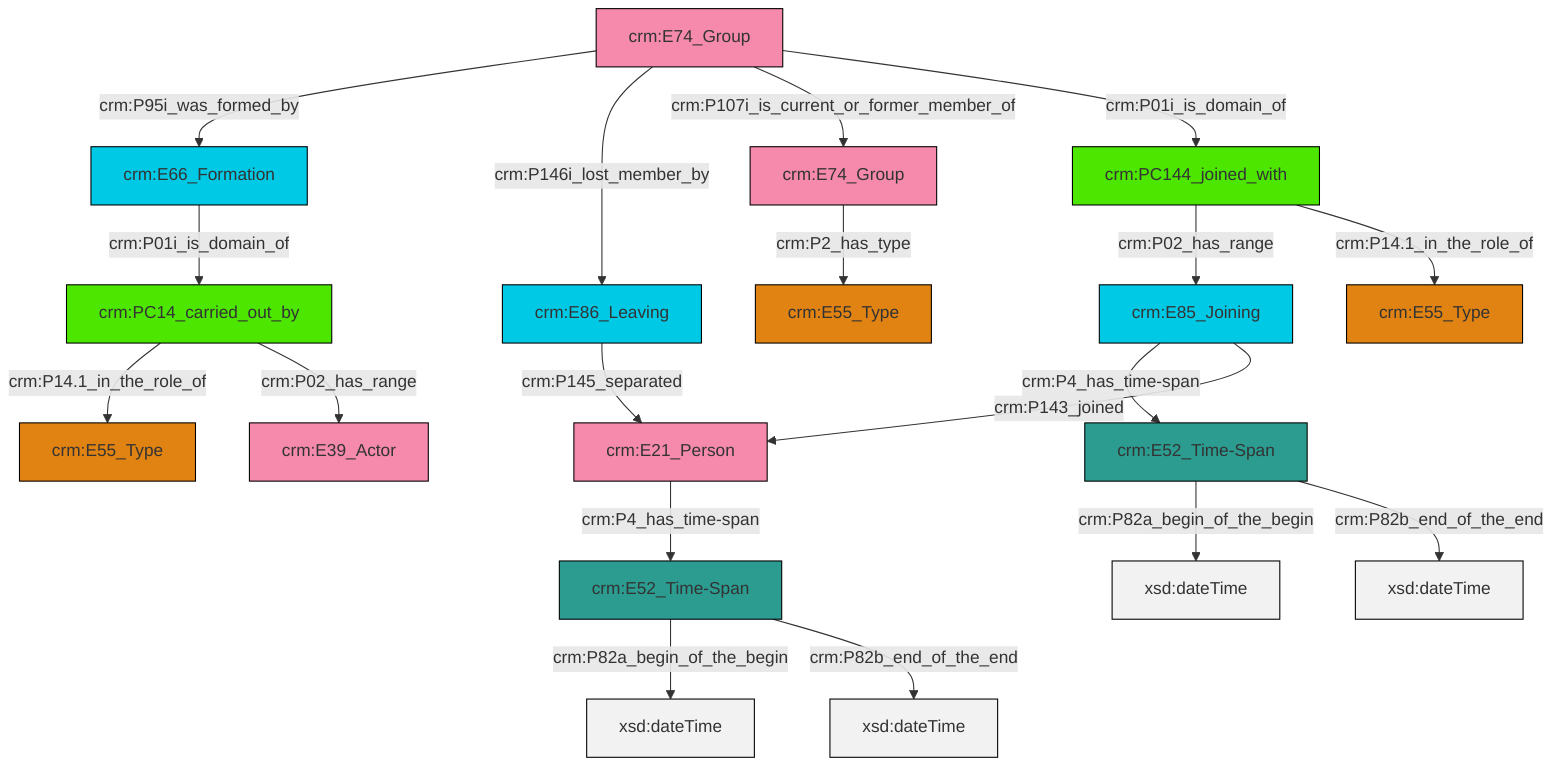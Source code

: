 graph TD
classDef Literal fill:#f2f2f2,stroke:#000000;
classDef CRM_Entity fill:#FFFFFF,stroke:#000000;
classDef Temporal_Entity fill:#00C9E6, stroke:#000000;
classDef Type fill:#E18312, stroke:#000000;
classDef Time-Span fill:#2C9C91, stroke:#000000;
classDef Appellation fill:#FFEB7F, stroke:#000000;
classDef Place fill:#008836, stroke:#000000;
classDef Persistent_Item fill:#B266B2, stroke:#000000;
classDef Conceptual_Object fill:#FFD700, stroke:#000000;
classDef Physical_Thing fill:#D2B48C, stroke:#000000;
classDef Actor fill:#f58aad, stroke:#000000;
classDef PC_Classes fill:#4ce600, stroke:#000000;
classDef Multi fill:#cccccc,stroke:#000000;

8["crm:E74_Group"]:::Actor -->|crm:P95i_was_formed_by| 6["crm:E66_Formation"]:::Temporal_Entity
13["crm:PC14_carried_out_by"]:::PC_Classes -->|crm:P14.1_in_the_role_of| 0["crm:E55_Type"]:::Type
16["crm:E85_Joining"]:::Temporal_Entity -->|crm:P4_has_time-span| 17["crm:E52_Time-Span"]:::Time-Span
17["crm:E52_Time-Span"]:::Time-Span -->|crm:P82a_begin_of_the_begin| 18[xsd:dateTime]:::Literal
2["crm:PC144_joined_with"]:::PC_Classes -->|crm:P02_has_range| 16["crm:E85_Joining"]:::Temporal_Entity
8["crm:E74_Group"]:::Actor -->|crm:P146i_lost_member_by| 21["crm:E86_Leaving"]:::Temporal_Entity
21["crm:E86_Leaving"]:::Temporal_Entity -->|crm:P145_separated| 4["crm:E21_Person"]:::Actor
17["crm:E52_Time-Span"]:::Time-Span -->|crm:P82b_end_of_the_end| 23[xsd:dateTime]:::Literal
9["crm:E52_Time-Span"]:::Time-Span -->|crm:P82a_begin_of_the_begin| 24[xsd:dateTime]:::Literal
8["crm:E74_Group"]:::Actor -->|crm:P107i_is_current_or_former_member_of| 30["crm:E74_Group"]:::Actor
13["crm:PC14_carried_out_by"]:::PC_Classes -->|crm:P02_has_range| 28["crm:E39_Actor"]:::Actor
2["crm:PC144_joined_with"]:::PC_Classes -->|crm:P14.1_in_the_role_of| 26["crm:E55_Type"]:::Type
6["crm:E66_Formation"]:::Temporal_Entity -->|crm:P01i_is_domain_of| 13["crm:PC14_carried_out_by"]:::PC_Classes
9["crm:E52_Time-Span"]:::Time-Span -->|crm:P82b_end_of_the_end| 32[xsd:dateTime]:::Literal
30["crm:E74_Group"]:::Actor -->|crm:P2_has_type| 11["crm:E55_Type"]:::Type
16["crm:E85_Joining"]:::Temporal_Entity -->|crm:P143_joined| 4["crm:E21_Person"]:::Actor
4["crm:E21_Person"]:::Actor -->|crm:P4_has_time-span| 9["crm:E52_Time-Span"]:::Time-Span
8["crm:E74_Group"]:::Actor -->|crm:P01i_is_domain_of| 2["crm:PC144_joined_with"]:::PC_Classes